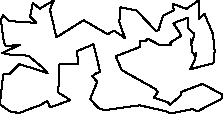 unitsize(0.001cm);
// 23927.3
draw((3477,949)--(3393,782));
draw((3393,782)--(3803,886));
draw((3803,886)--(3825,1101));
draw((3825,1101)--(3796,1401));
draw((3796,1401)--(3702,1624));
draw((3702,1624)--(3646,1758));
draw((3646,1758)--(3551,1673));
draw((3551,1673)--(3548,1999));
draw((3548,1999)--(3326,1846));
draw((3326,1846)--(3104,1931));
draw((3104,1931)--(3083,1938));
draw((3083,1938)--(3105,1823));
draw((3105,1823)--(2916,1724));
draw((2916,1724)--(2835,1472));
draw((2835,1472)--(2790,1457));
draw((2790,1457)--(2445,1820));
draw((2445,1820)--(2164,1874));
draw((2164,1874)--(2143,1611));
draw((2143,1611)--(2243,1332));
draw((2243,1332)--(2053,1461));
draw((2053,1461)--(1937,1400));
draw((1937,1400)--(1513,1646));
draw((1513,1646)--(1034,1344));
draw((1034,1344)--(958,1670));
draw((958,1670)--(920,1835));
draw((920,1835)--(989,1997));
draw((989,1997)--(739,1850));
draw((739,1850)--(618,1953));
draw((618,1953)--(571,1711));
draw((571,1711)--(678,1599));
draw((678,1599)--(198,1632));
draw((198,1632)--(91,1732));
draw((91,1732)--(53,1657));
draw((53,1657)--(106,1267));
draw((106,1267)--(144,1185));
draw((144,1185)--(397,1217));
draw((397,1217)--(78,1066));
draw((78,1066)--(285,1029));
draw((285,1029)--(538,1023));
draw((538,1023)--(765,833));
draw((765,833)--(878,715));
draw((878,715)--(382,872));
draw((382,872)--(201,693));
draw((201,693)--(96,691));
draw((96,691)--(48,267));
draw((48,267)--(48,154));
draw((48,154)--(217,38));
draw((217,38)--(374,9));
draw((374,9)--(640,110));
draw((640,110)--(741,146));
draw((741,146)--(876,220));
draw((876,220)--(923,108));
draw((923,108)--(1280,237));
draw((1280,237)--(1067,371));
draw((1067,371)--(1086,868));
draw((1086,868)--(1419,872));
draw((1419,872)--(1398,1100));
draw((1398,1100)--(1689,1223));
draw((1689,1223)--(1806,733));
draw((1806,733)--(1741,712));
draw((1741,712)--(1668,658));
draw((1668,658)--(1754,559));
draw((1754,559)--(1628,253));
draw((1628,253)--(1782,93));
draw((1782,93)--(1878,59));
draw((1878,59)--(2502,146));
draw((2502,146)--(2977,39));
draw((2977,39)--(3048,1));
draw((3048,1)--(3431,78));
draw((3431,78)--(3527,41));
draw((3527,41)--(3941,258));
draw((3941,258)--(3972,329));
draw((3972,329)--(3613,523));
draw((3613,523)--(3230,380));
draw((3230,380)--(3232,324));
draw((3232,324)--(3035,152));
draw((3035,152)--(3019,189));
draw((3019,189)--(2753,283));
draw((2753,283)--(2823,376));
draw((2823,376)--(2779,435));
draw((2779,435)--(2186,766));
draw((2186,766)--(2081,1011));
draw((2081,1011)--(2503,1172));
draw((2503,1172)--(2502,1274));
draw((2502,1274)--(2609,1286));
draw((2609,1286)--(2643,1320));
draw((2643,1320)--(2849,1214));
draw((2849,1214)--(3061,1211));
draw((3061,1211)--(3029,1242));
draw((3029,1242)--(3239,1376));
draw((3239,1376)--(3098,1594));
draw((3098,1594)--(3359,1693));
draw((3359,1693)--(3364,1498));
draw((3364,1498)--(3468,1404));
draw((3468,1404)--(3423,1241));
draw((3423,1241)--(3404,1307));
draw((3404,1307)--(3430,1088));
draw((3430,1088)--(3479,1023));
draw((3479,1023)--(3502,1067));
draw((3502,1067)--(3477,949));
